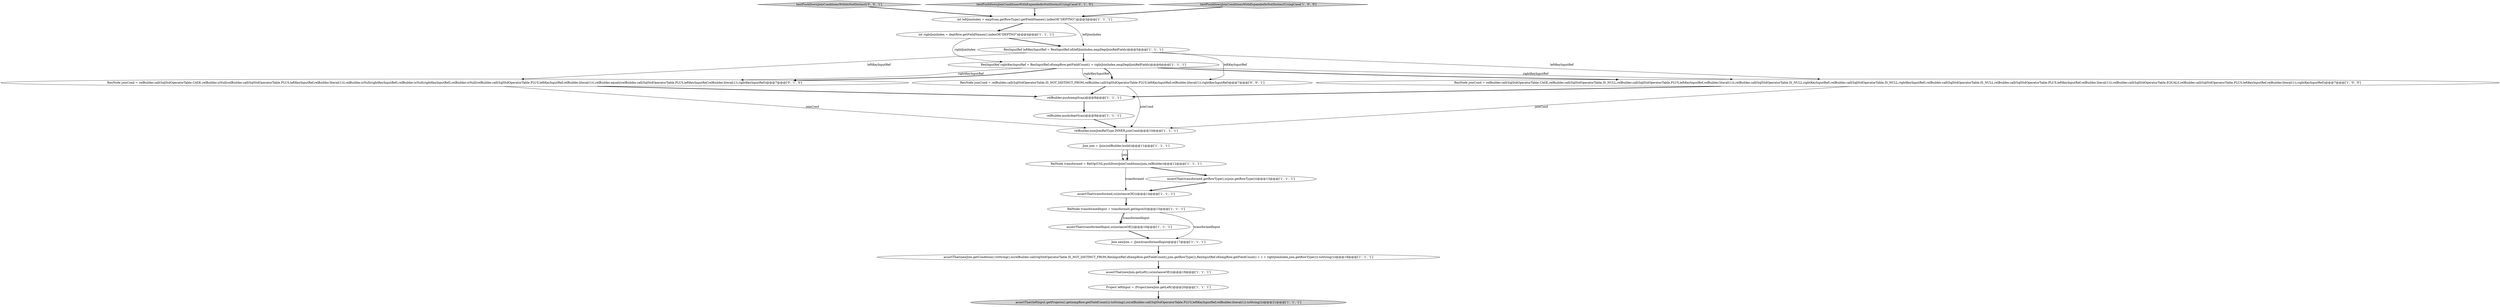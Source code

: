 digraph {
16 [style = filled, label = "relBuilder.push(empScan)@@@8@@@['1', '1', '1']", fillcolor = white, shape = ellipse image = "AAA0AAABBB1BBB"];
20 [style = filled, label = "RexNode joinCond = relBuilder.call(SqlStdOperatorTable.CASE,relBuilder.isNull(relBuilder.call(SqlStdOperatorTable.PLUS,leftKeyInputRef,relBuilder.literal(1))),relBuilder.isNull(rightKeyInputRef),relBuilder.isNull(rightKeyInputRef),relBuilder.isNull(relBuilder.call(SqlStdOperatorTable.PLUS,leftKeyInputRef,relBuilder.literal(1))),relBuilder.equals(relBuilder.call(SqlStdOperatorTable.PLUS,leftKeyInputRef,relBuilder.literal(1)),rightKeyInputRef))@@@7@@@['0', '1', '0']", fillcolor = white, shape = ellipse image = "AAA0AAABBB2BBB"];
0 [style = filled, label = "RexNode joinCond = relBuilder.call(SqlStdOperatorTable.CASE,relBuilder.call(SqlStdOperatorTable.IS_NULL,relBuilder.call(SqlStdOperatorTable.PLUS,leftKeyInputRef,relBuilder.literal(1))),relBuilder.call(SqlStdOperatorTable.IS_NULL,rightKeyInputRef),relBuilder.call(SqlStdOperatorTable.IS_NULL,rightKeyInputRef),relBuilder.call(SqlStdOperatorTable.IS_NULL,relBuilder.call(SqlStdOperatorTable.PLUS,leftKeyInputRef,relBuilder.literal(1))),relBuilder.call(SqlStdOperatorTable.EQUALS,relBuilder.call(SqlStdOperatorTable.PLUS,leftKeyInputRef,relBuilder.literal(1)),rightKeyInputRef))@@@7@@@['1', '0', '0']", fillcolor = white, shape = ellipse image = "AAA0AAABBB1BBB"];
23 [style = filled, label = "RexNode joinCond = relBuilder.call(SqlStdOperatorTable.IS_NOT_DISTINCT_FROM,relBuilder.call(SqlStdOperatorTable.PLUS,leftKeyInputRef,relBuilder.literal(1)),rightKeyInputRef)@@@7@@@['0', '0', '1']", fillcolor = white, shape = ellipse image = "AAA0AAABBB3BBB"];
22 [style = filled, label = "testPushDownJoinConditionsWithIsNotDistinct['0', '0', '1']", fillcolor = lightgray, shape = diamond image = "AAA0AAABBB3BBB"];
19 [style = filled, label = "assertThat(newJoin.getLeft(),is(instanceOf()))@@@19@@@['1', '1', '1']", fillcolor = white, shape = ellipse image = "AAA0AAABBB1BBB"];
1 [style = filled, label = "Join newJoin = (Join)transformedInput@@@17@@@['1', '1', '1']", fillcolor = white, shape = ellipse image = "AAA0AAABBB1BBB"];
8 [style = filled, label = "RelNode transformed = RelOptUtil.pushDownJoinConditions(join,relBuilder)@@@12@@@['1', '1', '1']", fillcolor = white, shape = ellipse image = "AAA0AAABBB1BBB"];
2 [style = filled, label = "Join join = (Join)relBuilder.build()@@@11@@@['1', '1', '1']", fillcolor = white, shape = ellipse image = "AAA0AAABBB1BBB"];
4 [style = filled, label = "relBuilder.join(JoinRelType.INNER,joinCond)@@@10@@@['1', '1', '1']", fillcolor = white, shape = ellipse image = "AAA0AAABBB1BBB"];
18 [style = filled, label = "assertThat(newJoin.getCondition().toString(),is(relBuilder.call(SqlStdOperatorTable.IS_NOT_DISTINCT_FROM,RexInputRef.of(empRow.getFieldCount(),join.getRowType()),RexInputRef.of(empRow.getFieldCount() + 1 + rightJoinIndex,join.getRowType())).toString()))@@@18@@@['1', '1', '1']", fillcolor = white, shape = ellipse image = "AAA0AAABBB1BBB"];
21 [style = filled, label = "testPushDownJoinConditionsWithExpandedIsNotDistinctUsingCase['0', '1', '0']", fillcolor = lightgray, shape = diamond image = "AAA0AAABBB2BBB"];
3 [style = filled, label = "RexInputRef rightKeyInputRef = RexInputRef.of(empRow.getFieldCount() + rightJoinIndex,empDeptJoinRelFields)@@@6@@@['1', '1', '1']", fillcolor = white, shape = ellipse image = "AAA0AAABBB1BBB"];
7 [style = filled, label = "int rightJoinIndex = deptRow.getFieldNames().indexOf(\"DEPTNO\")@@@4@@@['1', '1', '1']", fillcolor = white, shape = ellipse image = "AAA0AAABBB1BBB"];
13 [style = filled, label = "assertThat(transformed.getRowType(),is(join.getRowType()))@@@13@@@['1', '1', '1']", fillcolor = white, shape = ellipse image = "AAA0AAABBB1BBB"];
17 [style = filled, label = "RexInputRef leftKeyInputRef = RexInputRef.of(leftJoinIndex,empDeptJoinRelFields)@@@5@@@['1', '1', '1']", fillcolor = white, shape = ellipse image = "AAA0AAABBB1BBB"];
12 [style = filled, label = "relBuilder.push(deptScan)@@@9@@@['1', '1', '1']", fillcolor = white, shape = ellipse image = "AAA0AAABBB1BBB"];
14 [style = filled, label = "testPushDownJoinConditionsWithExpandedIsNotDistinctUsingCase['1', '0', '0']", fillcolor = lightgray, shape = diamond image = "AAA0AAABBB1BBB"];
6 [style = filled, label = "assertThat(leftInput.getProjects().get(empRow.getFieldCount()).toString(),is(relBuilder.call(SqlStdOperatorTable.PLUS,leftKeyInputRef,relBuilder.literal(1)).toString()))@@@21@@@['1', '1', '1']", fillcolor = lightgray, shape = ellipse image = "AAA0AAABBB1BBB"];
11 [style = filled, label = "assertThat(transformedInput,is(instanceOf()))@@@16@@@['1', '1', '1']", fillcolor = white, shape = ellipse image = "AAA0AAABBB1BBB"];
10 [style = filled, label = "int leftJoinIndex = empScan.getRowType().getFieldNames().indexOf(\"DEPTNO\")@@@3@@@['1', '1', '1']", fillcolor = white, shape = ellipse image = "AAA0AAABBB1BBB"];
9 [style = filled, label = "Project leftInput = (Project)newJoin.getLeft()@@@20@@@['1', '1', '1']", fillcolor = white, shape = ellipse image = "AAA0AAABBB1BBB"];
15 [style = filled, label = "RelNode transformedInput = transformed.getInput(0)@@@15@@@['1', '1', '1']", fillcolor = white, shape = ellipse image = "AAA0AAABBB1BBB"];
5 [style = filled, label = "assertThat(transformed,is(instanceOf()))@@@14@@@['1', '1', '1']", fillcolor = white, shape = ellipse image = "AAA0AAABBB1BBB"];
17->0 [style = solid, label="leftKeyInputRef"];
0->4 [style = solid, label="joinCond"];
19->9 [style = bold, label=""];
7->3 [style = solid, label="rightJoinIndex"];
20->16 [style = bold, label=""];
10->17 [style = solid, label="leftJoinIndex"];
15->11 [style = solid, label="transformedInput"];
12->4 [style = bold, label=""];
15->1 [style = solid, label="transformedInput"];
23->16 [style = bold, label=""];
1->18 [style = bold, label=""];
11->1 [style = bold, label=""];
20->4 [style = solid, label="joinCond"];
17->3 [style = bold, label=""];
2->8 [style = solid, label="join"];
21->10 [style = bold, label=""];
3->20 [style = bold, label=""];
3->23 [style = solid, label="rightKeyInputRef"];
2->8 [style = bold, label=""];
4->2 [style = bold, label=""];
9->6 [style = bold, label=""];
3->20 [style = solid, label="rightKeyInputRef"];
16->12 [style = bold, label=""];
3->23 [style = bold, label=""];
10->7 [style = bold, label=""];
23->4 [style = solid, label="joinCond"];
17->20 [style = solid, label="leftKeyInputRef"];
3->0 [style = solid, label="rightKeyInputRef"];
15->11 [style = bold, label=""];
18->19 [style = bold, label=""];
3->0 [style = bold, label=""];
8->13 [style = bold, label=""];
7->17 [style = bold, label=""];
14->10 [style = bold, label=""];
22->10 [style = bold, label=""];
8->5 [style = solid, label="transformed"];
13->5 [style = bold, label=""];
17->23 [style = solid, label="leftKeyInputRef"];
5->15 [style = bold, label=""];
0->16 [style = bold, label=""];
}
